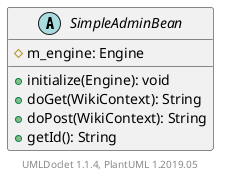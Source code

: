 @startuml

    abstract class SimpleAdminBean [[SimpleAdminBean.html]] {
        #m_engine: Engine
        +initialize(Engine): void
        +doGet(WikiContext): String
        +doPost(WikiContext): String
        +getId(): String
    }


    center footer UMLDoclet 1.1.4, PlantUML 1.2019.05
@enduml
